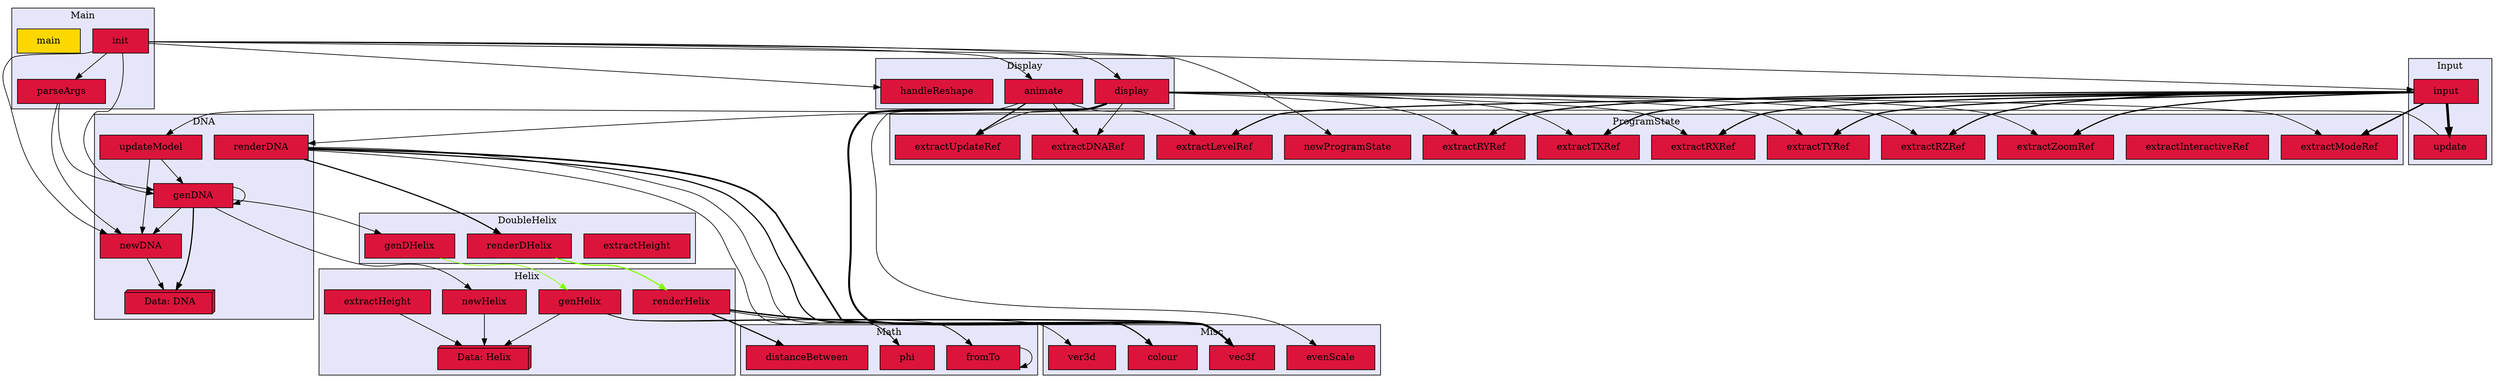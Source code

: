 digraph "Current module groupings" {
    node [margin="0.4,0.1"
         ,style=filled];
    subgraph cluster_DNA {
        graph [label=DNA
              ,style=filled
              ,fillcolor=lavender];
        1 [label="Data: DNA"
          ,shape=box3d
          ,fillcolor=crimson
          ,style="filled,solid"];
        2 [label=genDNA
          ,shape=box
          ,fillcolor=crimson
          ,style="filled,solid"];
        3 [label=newDNA
          ,shape=box
          ,fillcolor=crimson
          ,style="filled,solid"];
        4 [label=renderDNA
          ,shape=box
          ,fillcolor=crimson
          ,style="filled,solid"];
        5 [label=updateModel
          ,shape=box
          ,fillcolor=crimson
          ,style="filled,solid"];
    }
    subgraph cluster_Display {
        graph [label=Display
              ,style=filled
              ,fillcolor=lavender];
        6 [label=animate
          ,shape=box
          ,fillcolor=crimson
          ,style="filled,solid"];
        7 [label=display
          ,shape=box
          ,fillcolor=crimson
          ,style="filled,solid"];
        8 [label=handleReshape
          ,shape=box
          ,fillcolor=crimson
          ,style="filled,solid"];
    }
    subgraph cluster_DoubleHelix {
        graph [label=DoubleHelix
              ,style=filled
              ,fillcolor=lavender];
        9 [label=extractHeight
          ,shape=box
          ,fillcolor=crimson
          ,style="filled,solid"];
        10 [label=genDHelix
           ,shape=box
           ,fillcolor=crimson
           ,style="filled,solid"];
        11 [label=renderDHelix
           ,shape=box
           ,fillcolor=crimson
           ,style="filled,solid"];
    }
    subgraph cluster_Helix {
        graph [label=Helix
              ,style=filled
              ,fillcolor=lavender];
        12 [label="Data: Helix"
           ,shape=box3d
           ,fillcolor=crimson
           ,style="filled,solid"];
        13 [label=extractHeight
           ,shape=box
           ,fillcolor=crimson
           ,style="filled,solid"];
        14 [label=genHelix
           ,shape=box
           ,fillcolor=crimson
           ,style="filled,solid"];
        15 [label=newHelix
           ,shape=box
           ,fillcolor=crimson
           ,style="filled,solid"];
        16 [label=renderHelix
           ,shape=box
           ,fillcolor=crimson
           ,style="filled,solid"];
    }
    subgraph cluster_Input {
        graph [label=Input
              ,style=filled
              ,fillcolor=lavender];
        17 [label=input
           ,shape=box
           ,fillcolor=crimson
           ,style="filled,solid"];
        18 [label=update
           ,shape=box
           ,fillcolor=crimson
           ,style="filled,solid"];
    }
    subgraph cluster_Main {
        graph [label=Main
              ,style=filled
              ,fillcolor=lavender];
        19 [label=init
           ,shape=box
           ,fillcolor=crimson
           ,style="filled,solid"];
        20 [label=main
           ,shape=box
           ,fillcolor=gold
           ,style="filled,solid"];
        21 [label=parseArgs
           ,shape=box
           ,fillcolor=crimson
           ,style="filled,solid"];
    }
    subgraph cluster_Math {
        graph [label=Math
              ,style=filled
              ,fillcolor=lavender];
        22 [label=distanceBetween
           ,shape=box
           ,fillcolor=crimson
           ,style="filled,solid"];
        23 [label=fromTo
           ,shape=box
           ,fillcolor=crimson
           ,style="filled,solid"];
        24 [label=phi
           ,shape=box
           ,fillcolor=crimson
           ,style="filled,solid"];
    }
    subgraph cluster_Misc {
        graph [label=Misc
              ,style=filled
              ,fillcolor=lavender];
        25 [label=colour
           ,shape=box
           ,fillcolor=crimson
           ,style="filled,solid"];
        26 [label=evenScale
           ,shape=box
           ,fillcolor=crimson
           ,style="filled,solid"];
        27 [label=vec3f
           ,shape=box
           ,fillcolor=crimson
           ,style="filled,solid"];
        28 [label=ver3d
           ,shape=box
           ,fillcolor=crimson
           ,style="filled,solid"];
    }
    subgraph cluster_ProgramState {
        graph [label=ProgramState
              ,style=filled
              ,fillcolor=lavender];
        29 [label=extractDNARef
           ,shape=box
           ,fillcolor=crimson
           ,style="filled,solid"];
        30 [label=extractInteractiveRef
           ,shape=box
           ,fillcolor=crimson
           ,style="filled,solid"];
        31 [label=extractLevelRef
           ,shape=box
           ,fillcolor=crimson
           ,style="filled,solid"];
        32 [label=extractModeRef
           ,shape=box
           ,fillcolor=crimson
           ,style="filled,solid"];
        33 [label=extractRXRef
           ,shape=box
           ,fillcolor=crimson
           ,style="filled,solid"];
        34 [label=extractRYRef
           ,shape=box
           ,fillcolor=crimson
           ,style="filled,solid"];
        35 [label=extractRZRef
           ,shape=box
           ,fillcolor=crimson
           ,style="filled,solid"];
        36 [label=extractTXRef
           ,shape=box
           ,fillcolor=crimson
           ,style="filled,solid"];
        37 [label=extractTYRef
           ,shape=box
           ,fillcolor=crimson
           ,style="filled,solid"];
        38 [label=extractUpdateRef
           ,shape=box
           ,fillcolor=crimson
           ,style="filled,solid"];
        39 [label=extractZoomRef
           ,shape=box
           ,fillcolor=crimson
           ,style="filled,solid"];
        40 [label=newProgramState
           ,shape=box
           ,fillcolor=crimson
           ,style="filled,solid"];
    }
    2 -> 1 [penwidth=1.6931471805599454
           ,color=black];
    2 -> 2 [penwidth=1,color=black];
    2 -> 3 [penwidth=1,color=black];
    2 -> 10 [penwidth=1
            ,color=black];
    2 -> 15 [penwidth=1
            ,color=black];
    3 -> 1 [penwidth=1,color=black];
    4 -> 11 [penwidth=1.6931471805599454
            ,color=black];
    4 -> 23 [penwidth=1
            ,color=black];
    4 -> 24 [penwidth=1
            ,color=black];
    4 -> 25 [penwidth=1.6931471805599454
            ,color=black];
    4 -> 27 [penwidth=2.386294361119891
            ,color=black];
    5 -> 2 [penwidth=1,color=black];
    5 -> 3 [penwidth=1,color=black];
    6 -> 5 [penwidth=1,color=black];
    6 -> 29 [penwidth=1
            ,color=black];
    6 -> 31 [penwidth=1
            ,color=black];
    6 -> 38 [penwidth=1.6931471805599454
            ,color=black];
    7 -> 4 [penwidth=1,color=black];
    7 -> 26 [penwidth=1
            ,color=black];
    7 -> 27 [penwidth=2.9459101490553135
            ,color=black];
    7 -> 29 [penwidth=1
            ,color=black];
    7 -> 32 [penwidth=1
            ,color=black];
    7 -> 33 [penwidth=1
            ,color=black];
    7 -> 34 [penwidth=1
            ,color=black];
    7 -> 35 [penwidth=1
            ,color=black];
    7 -> 36 [penwidth=1
            ,color=black];
    7 -> 37 [penwidth=1
            ,color=black];
    7 -> 39 [penwidth=1
            ,color=black];
    10 -> 14 [penwidth=1
             ,color=chartreuse];
    11 -> 16 [penwidth=1.6931471805599454
             ,color=chartreuse];
    13 -> 12 [penwidth=1
             ,color=black];
    14 -> 12 [penwidth=1
             ,color=black];
    14 -> 23 [penwidth=1
             ,color=black];
    14 -> 24 [penwidth=1
             ,color=black];
    15 -> 12 [penwidth=1
             ,color=black];
    16 -> 22 [penwidth=1.6931471805599454
             ,color=black];
    16 -> 27 [penwidth=2.09861228866811
             ,color=black];
    16 -> 28 [penwidth=1
             ,color=black];
    17 -> 18 [penwidth=3.833213344056216
             ,color=black];
    17 -> 31 [penwidth=1.6931471805599454
             ,color=black];
    17 -> 32 [penwidth=2.09861228866811
             ,color=black];
    17 -> 33 [penwidth=1.6931471805599454
             ,color=black];
    17 -> 34 [penwidth=1.6931471805599454
             ,color=black];
    17 -> 35 [penwidth=1.6931471805599454
             ,color=black];
    17 -> 36 [penwidth=1.6931471805599454
             ,color=black];
    17 -> 37 [penwidth=1.6931471805599454
             ,color=black];
    17 -> 39 [penwidth=1.6931471805599454
             ,color=black];
    18 -> 38 [penwidth=1
             ,color=black];
    19 -> 2 [penwidth=1
            ,color=black];
    19 -> 3 [penwidth=1
            ,color=black];
    19 -> 6 [penwidth=1
            ,color=black];
    19 -> 7 [penwidth=1
            ,color=black];
    19 -> 8 [penwidth=1
            ,color=black];
    19 -> 17 [penwidth=1
             ,color=black];
    19 -> 21 [penwidth=1
             ,color=black];
    19 -> 40 [penwidth=1
             ,color=black];
    21 -> 2 [penwidth=1
            ,color=black];
    21 -> 3 [penwidth=1
            ,color=black];
    23 -> 23 [penwidth=1
             ,color=black];
}

